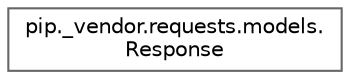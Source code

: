 digraph "Graphical Class Hierarchy"
{
 // LATEX_PDF_SIZE
  bgcolor="transparent";
  edge [fontname=Helvetica,fontsize=10,labelfontname=Helvetica,labelfontsize=10];
  node [fontname=Helvetica,fontsize=10,shape=box,height=0.2,width=0.4];
  rankdir="LR";
  Node0 [id="Node000000",label="pip._vendor.requests.models.\lResponse",height=0.2,width=0.4,color="grey40", fillcolor="white", style="filled",URL="$de/dbb/classpip_1_1__vendor_1_1requests_1_1models_1_1Response.html",tooltip=" "];
}

